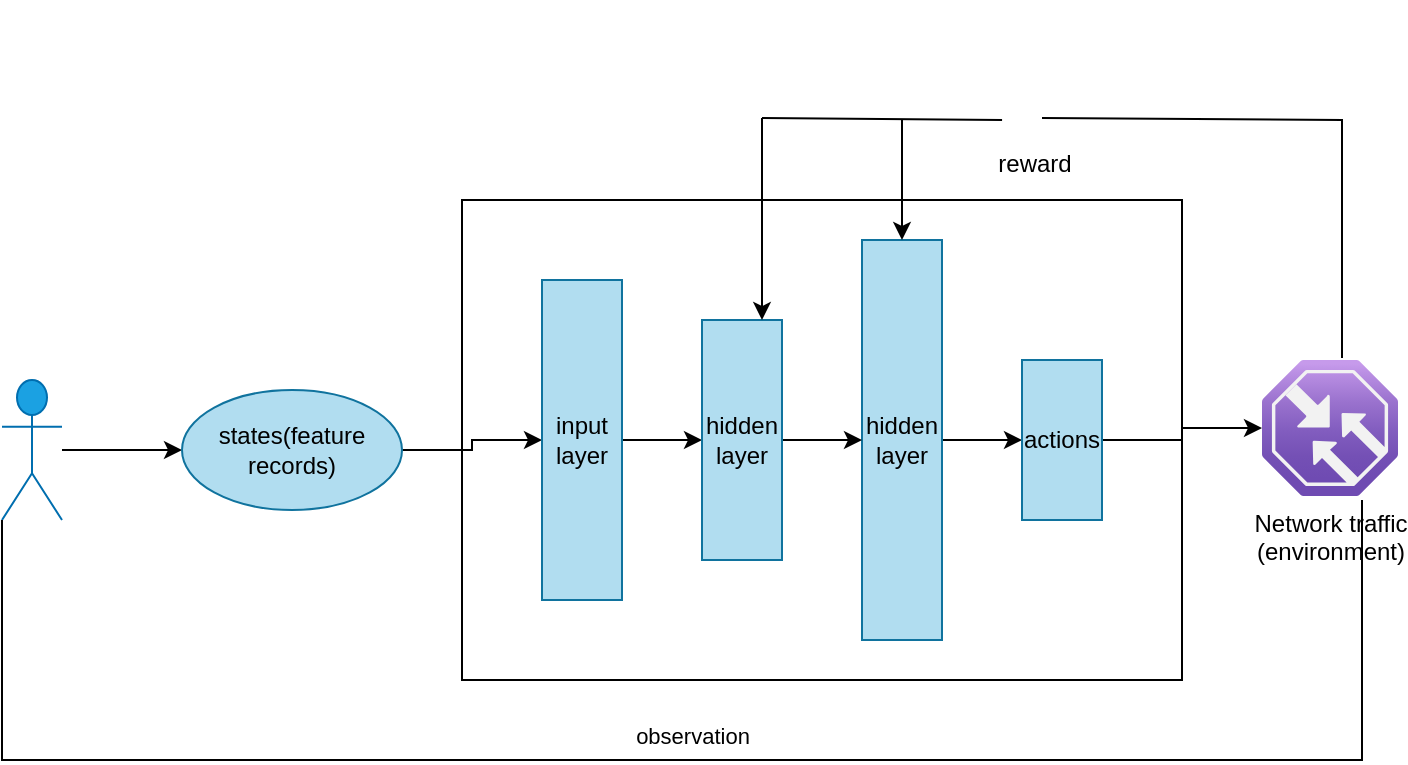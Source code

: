 <mxfile version="26.0.10">
  <diagram name="Page-1" id="8HcPHFSHv5k7bG06iYn8">
    <mxGraphModel dx="880" dy="426" grid="1" gridSize="10" guides="1" tooltips="1" connect="1" arrows="1" fold="1" page="1" pageScale="1" pageWidth="827" pageHeight="1169" math="0" shadow="0">
      <root>
        <mxCell id="0" />
        <mxCell id="1" parent="0" />
        <mxCell id="RAs5APH7nJDmWUxE77lN-11" value="" style="edgeStyle=orthogonalEdgeStyle;rounded=0;orthogonalLoop=1;jettySize=auto;html=1;" edge="1" parent="1" source="RAs5APH7nJDmWUxE77lN-1" target="RAs5APH7nJDmWUxE77lN-3">
          <mxGeometry relative="1" as="geometry" />
        </mxCell>
        <mxCell id="RAs5APH7nJDmWUxE77lN-1" value="Agent" style="shape=umlActor;verticalLabelPosition=bottom;verticalAlign=top;html=1;outlineConnect=0;fillColor=#1ba1e2;strokeColor=#006EAF;fontColor=#ffffff;" vertex="1" parent="1">
          <mxGeometry x="50" y="210" width="30" height="70" as="geometry" />
        </mxCell>
        <mxCell id="RAs5APH7nJDmWUxE77lN-2" value="Network traffic&lt;div&gt;(environment)&lt;/div&gt;" style="image;aspect=fixed;html=1;points=[];align=center;fontSize=12;image=img/lib/azure2/networking/Traffic_Manager_Profiles.svg;" vertex="1" parent="1">
          <mxGeometry x="680" y="200" width="68" height="68" as="geometry" />
        </mxCell>
        <mxCell id="RAs5APH7nJDmWUxE77lN-12" value="" style="edgeStyle=orthogonalEdgeStyle;rounded=0;orthogonalLoop=1;jettySize=auto;html=1;" edge="1" parent="1" source="RAs5APH7nJDmWUxE77lN-3" target="RAs5APH7nJDmWUxE77lN-6">
          <mxGeometry relative="1" as="geometry" />
        </mxCell>
        <mxCell id="RAs5APH7nJDmWUxE77lN-3" value="states(feature records)" style="ellipse;whiteSpace=wrap;html=1;fillColor=#b1ddf0;strokeColor=#10739e;" vertex="1" parent="1">
          <mxGeometry x="140" y="215" width="110" height="60" as="geometry" />
        </mxCell>
        <mxCell id="RAs5APH7nJDmWUxE77lN-5" value="" style="rounded=0;whiteSpace=wrap;html=1;fillColor=none;" vertex="1" parent="1">
          <mxGeometry x="280" y="120" width="360" height="240" as="geometry" />
        </mxCell>
        <mxCell id="RAs5APH7nJDmWUxE77lN-13" value="" style="edgeStyle=orthogonalEdgeStyle;rounded=0;orthogonalLoop=1;jettySize=auto;html=1;" edge="1" parent="1" source="RAs5APH7nJDmWUxE77lN-6" target="RAs5APH7nJDmWUxE77lN-8">
          <mxGeometry relative="1" as="geometry" />
        </mxCell>
        <mxCell id="RAs5APH7nJDmWUxE77lN-6" value="input layer" style="rounded=0;whiteSpace=wrap;html=1;fillColor=#b1ddf0;strokeColor=#10739e;" vertex="1" parent="1">
          <mxGeometry x="320" y="160" width="40" height="160" as="geometry" />
        </mxCell>
        <mxCell id="RAs5APH7nJDmWUxE77lN-15" value="" style="edgeStyle=orthogonalEdgeStyle;rounded=0;orthogonalLoop=1;jettySize=auto;html=1;" edge="1" parent="1" source="RAs5APH7nJDmWUxE77lN-7" target="RAs5APH7nJDmWUxE77lN-10">
          <mxGeometry relative="1" as="geometry" />
        </mxCell>
        <mxCell id="RAs5APH7nJDmWUxE77lN-7" value="hidden layer" style="rounded=0;whiteSpace=wrap;html=1;fillColor=#b1ddf0;strokeColor=#10739e;" vertex="1" parent="1">
          <mxGeometry x="480" y="140" width="40" height="200" as="geometry" />
        </mxCell>
        <mxCell id="RAs5APH7nJDmWUxE77lN-14" value="" style="edgeStyle=orthogonalEdgeStyle;rounded=0;orthogonalLoop=1;jettySize=auto;html=1;" edge="1" parent="1" source="RAs5APH7nJDmWUxE77lN-8" target="RAs5APH7nJDmWUxE77lN-7">
          <mxGeometry relative="1" as="geometry" />
        </mxCell>
        <mxCell id="RAs5APH7nJDmWUxE77lN-8" value="hidden layer" style="rounded=0;whiteSpace=wrap;html=1;fillColor=#b1ddf0;strokeColor=#10739e;" vertex="1" parent="1">
          <mxGeometry x="400" y="180" width="40" height="120" as="geometry" />
        </mxCell>
        <mxCell id="RAs5APH7nJDmWUxE77lN-16" value="" style="edgeStyle=orthogonalEdgeStyle;rounded=0;orthogonalLoop=1;jettySize=auto;html=1;" edge="1" parent="1" source="RAs5APH7nJDmWUxE77lN-10" target="RAs5APH7nJDmWUxE77lN-2">
          <mxGeometry relative="1" as="geometry" />
        </mxCell>
        <mxCell id="RAs5APH7nJDmWUxE77lN-10" value="actions" style="rounded=0;whiteSpace=wrap;html=1;fillColor=#b1ddf0;strokeColor=#10739e;" vertex="1" parent="1">
          <mxGeometry x="560" y="200" width="40" height="80" as="geometry" />
        </mxCell>
        <mxCell id="RAs5APH7nJDmWUxE77lN-17" value="reward" style="shape=image;html=1;verticalAlign=top;verticalLabelPosition=bottom;labelBackgroundColor=#ffffff;imageAspect=0;aspect=fixed;image=https://cdn0.iconfinder.com/data/icons/analytic-investment-and-balanced-scorecard/512/178_award_top_position_reward-128.png" vertex="1" parent="1">
          <mxGeometry x="532" y="20" width="68" height="68" as="geometry" />
        </mxCell>
        <mxCell id="RAs5APH7nJDmWUxE77lN-18" value="" style="endArrow=classic;html=1;rounded=0;entryX=0.75;entryY=0;entryDx=0;entryDy=0;" edge="1" parent="1" target="RAs5APH7nJDmWUxE77lN-8">
          <mxGeometry width="50" height="50" relative="1" as="geometry">
            <mxPoint x="430" y="79" as="sourcePoint" />
            <mxPoint x="430" y="60" as="targetPoint" />
          </mxGeometry>
        </mxCell>
        <mxCell id="RAs5APH7nJDmWUxE77lN-19" value="" style="endArrow=classic;html=1;rounded=0;" edge="1" parent="1" target="RAs5APH7nJDmWUxE77lN-7">
          <mxGeometry width="50" height="50" relative="1" as="geometry">
            <mxPoint x="500" y="80" as="sourcePoint" />
            <mxPoint x="525" y="29" as="targetPoint" />
          </mxGeometry>
        </mxCell>
        <mxCell id="RAs5APH7nJDmWUxE77lN-21" value="" style="endArrow=none;html=1;rounded=0;exitX=0.265;exitY=0.882;exitDx=0;exitDy=0;exitPerimeter=0;" edge="1" parent="1" source="RAs5APH7nJDmWUxE77lN-17">
          <mxGeometry width="50" height="50" relative="1" as="geometry">
            <mxPoint x="470" y="79" as="sourcePoint" />
            <mxPoint x="430" y="79" as="targetPoint" />
          </mxGeometry>
        </mxCell>
        <mxCell id="RAs5APH7nJDmWUxE77lN-22" value="" style="endArrow=none;html=1;rounded=0;" edge="1" parent="1">
          <mxGeometry width="50" height="50" relative="1" as="geometry">
            <mxPoint x="570" y="79" as="sourcePoint" />
            <mxPoint x="720" y="199" as="targetPoint" />
            <Array as="points">
              <mxPoint x="720" y="80" />
            </Array>
          </mxGeometry>
        </mxCell>
        <mxCell id="RAs5APH7nJDmWUxE77lN-23" value="observation" style="endArrow=none;html=1;endSize=12;startArrow=none;startSize=14;startFill=0;edgeStyle=orthogonalEdgeStyle;align=center;verticalAlign=bottom;endFill=0;rounded=0;exitX=0;exitY=1;exitDx=0;exitDy=0;exitPerimeter=0;" edge="1" parent="1" source="RAs5APH7nJDmWUxE77lN-1">
          <mxGeometry y="3" relative="1" as="geometry">
            <mxPoint x="334" y="420" as="sourcePoint" />
            <mxPoint x="730" y="270" as="targetPoint" />
            <Array as="points">
              <mxPoint x="50" y="400" />
              <mxPoint x="730" y="400" />
            </Array>
          </mxGeometry>
        </mxCell>
      </root>
    </mxGraphModel>
  </diagram>
</mxfile>
